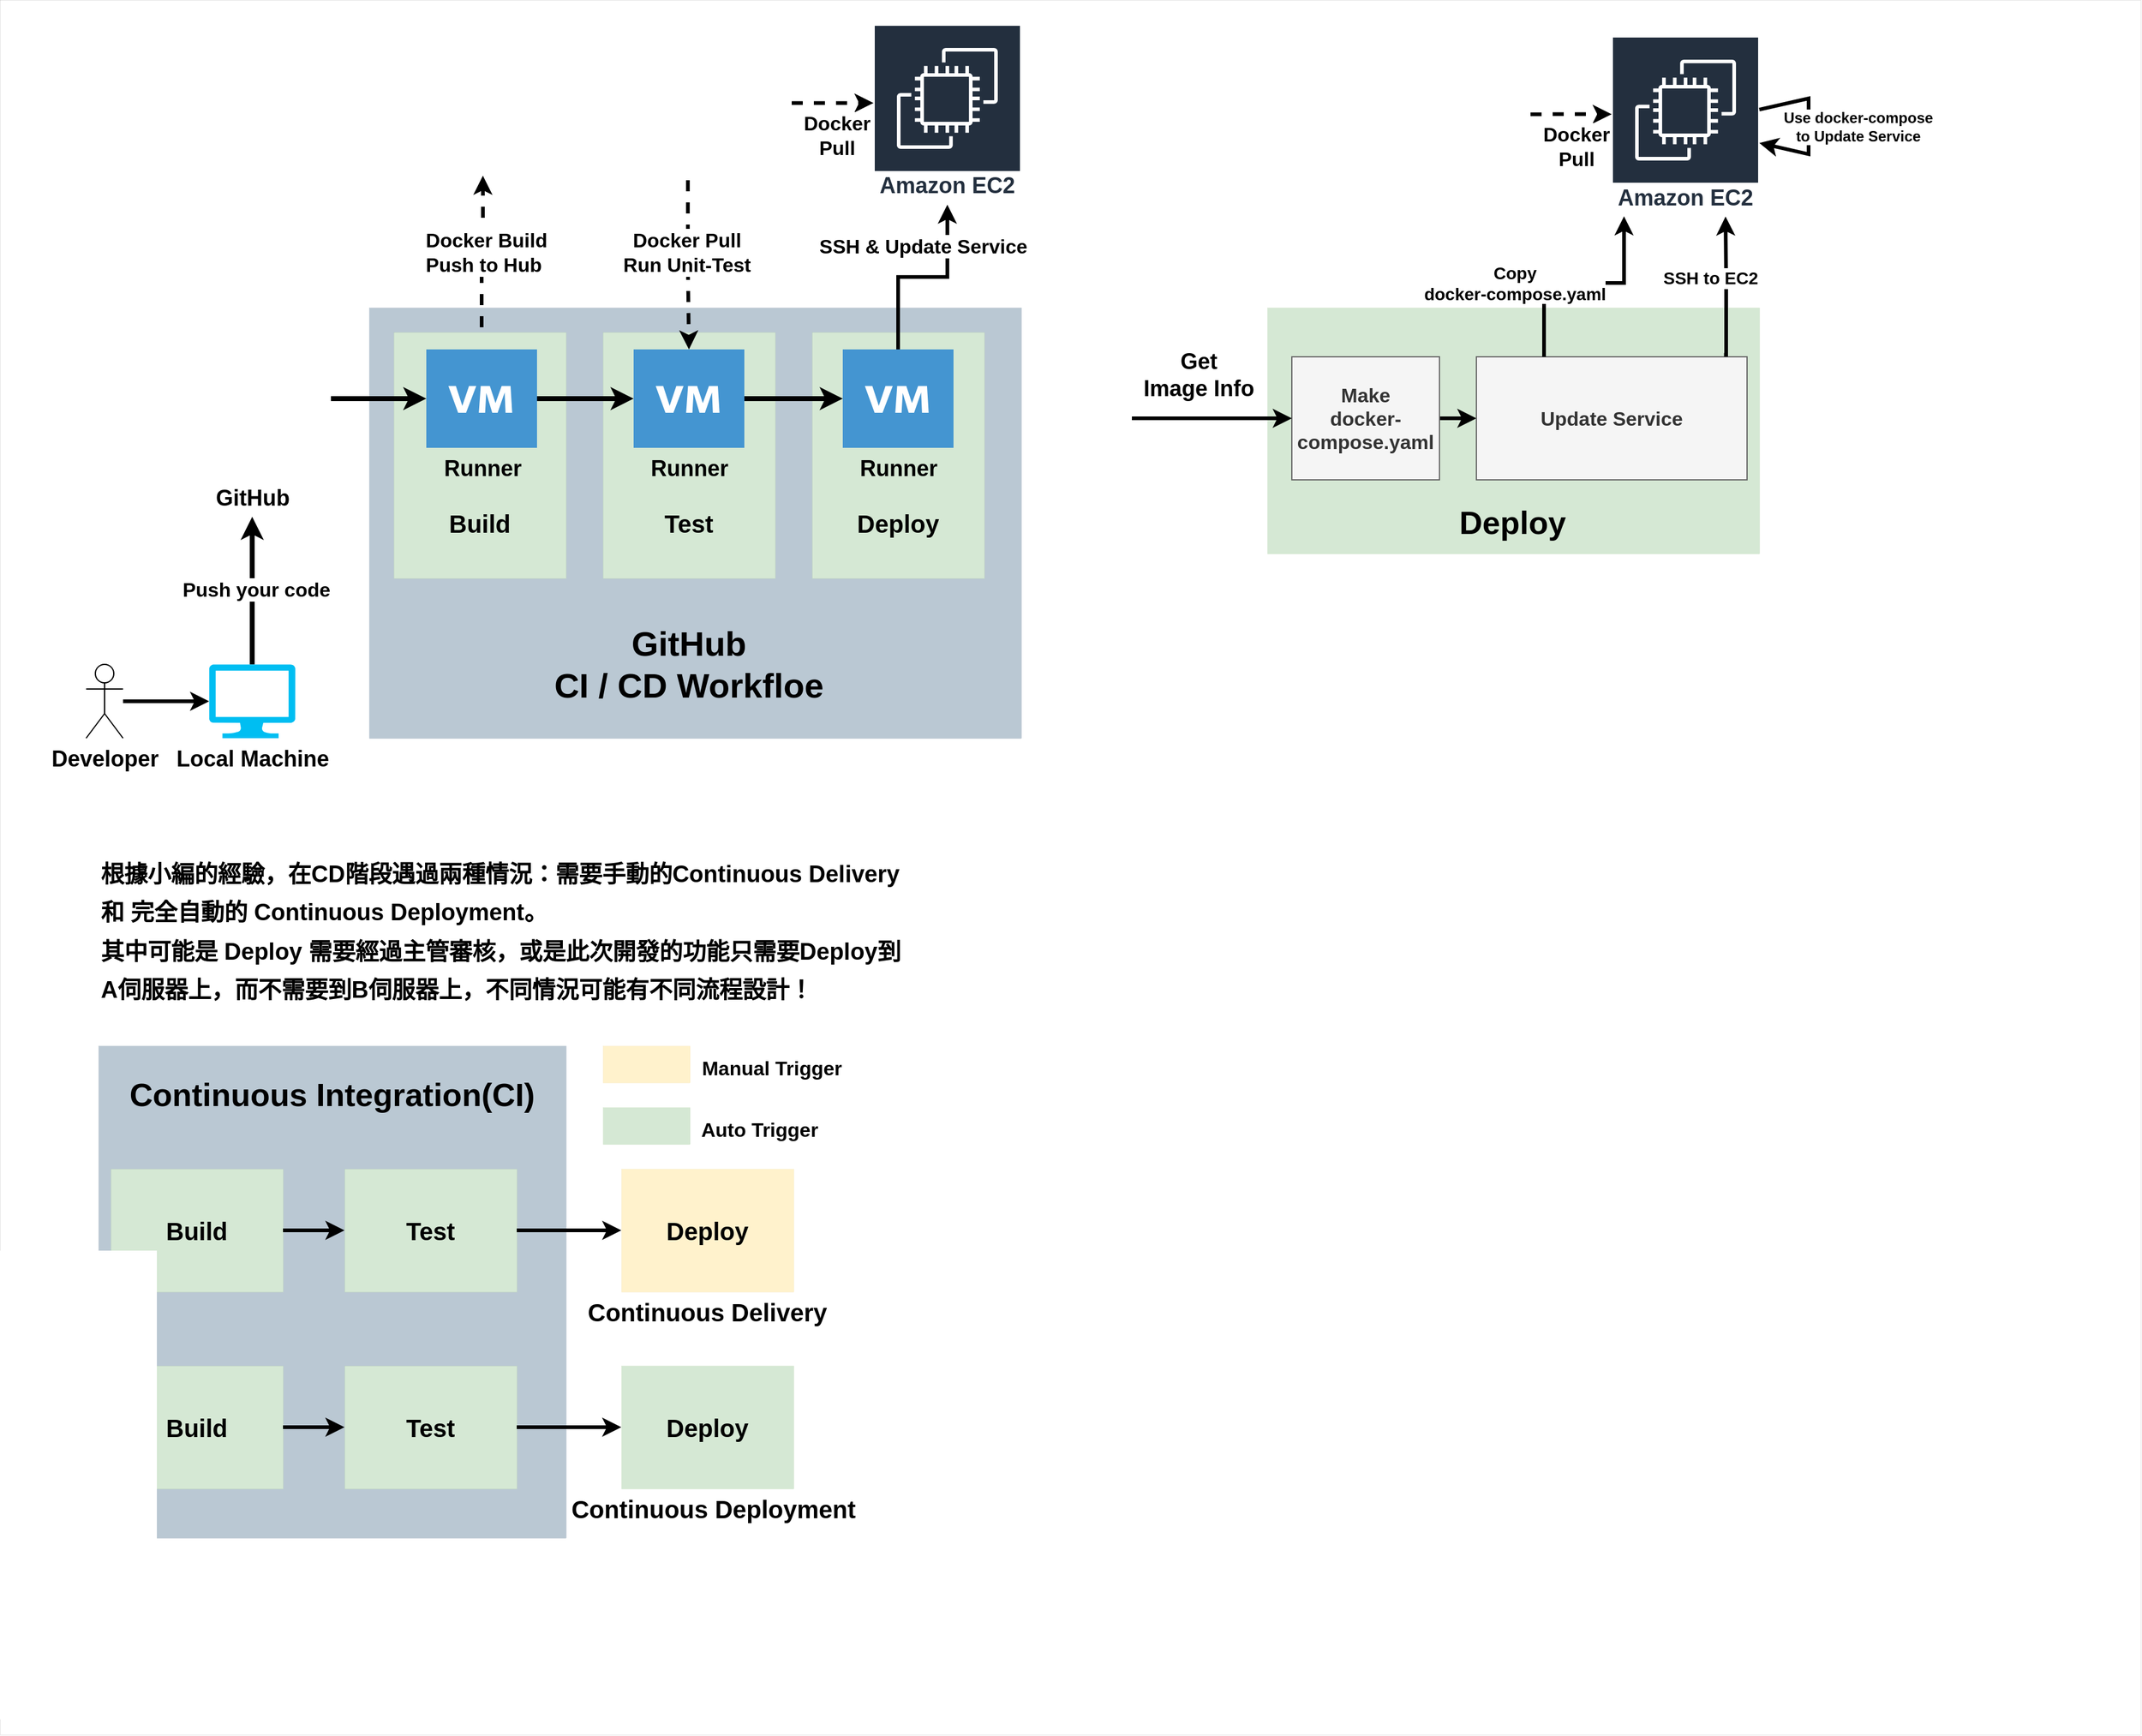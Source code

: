 <mxfile version="23.0.0" type="device">
  <diagram name="Page-1" id="A40tZgbPO38UvOKGLxVQ">
    <mxGraphModel dx="1362" dy="793" grid="1" gridSize="10" guides="1" tooltips="1" connect="1" arrows="1" fold="1" page="1" pageScale="1" pageWidth="850" pageHeight="1100" math="0" shadow="0">
      <root>
        <mxCell id="0" />
        <mxCell id="1" parent="0" />
        <mxCell id="6IhbB0oR6LDgzm3LvFJ9-1" value="" style="rounded=0;whiteSpace=wrap;html=1;strokeWidth=0;" parent="1" vertex="1">
          <mxGeometry y="10" width="1740" height="1410" as="geometry" />
        </mxCell>
        <mxCell id="kWrb8g8LkhjeB9GRbZ16-13" value="" style="rounded=0;whiteSpace=wrap;html=1;fontStyle=1;fontSize=17;strokeWidth=0;fillColor=#bac8d3;strokeColor=#23445d;" parent="1" vertex="1">
          <mxGeometry x="300" y="260" width="530" height="350" as="geometry" />
        </mxCell>
        <mxCell id="kWrb8g8LkhjeB9GRbZ16-1" value="&lt;span&gt;&lt;font style=&quot;font-size: 18px;&quot;&gt;Developer&lt;/font&gt;&lt;/span&gt;" style="shape=umlActor;verticalLabelPosition=bottom;verticalAlign=top;html=1;fontStyle=1" parent="1" vertex="1">
          <mxGeometry x="70" y="550" width="30" height="60" as="geometry" />
        </mxCell>
        <mxCell id="kWrb8g8LkhjeB9GRbZ16-7" style="edgeStyle=orthogonalEdgeStyle;rounded=0;orthogonalLoop=1;jettySize=auto;html=1;strokeWidth=4;" parent="1" source="kWrb8g8LkhjeB9GRbZ16-2" edge="1">
          <mxGeometry relative="1" as="geometry">
            <mxPoint x="205" y="430" as="targetPoint" />
          </mxGeometry>
        </mxCell>
        <mxCell id="kWrb8g8LkhjeB9GRbZ16-8" value="&lt;font style=&quot;font-size: 16px;&quot;&gt;&lt;b&gt;Push your code&lt;/b&gt;&lt;/font&gt;" style="edgeLabel;html=1;align=center;verticalAlign=middle;resizable=0;points=[];" parent="kWrb8g8LkhjeB9GRbZ16-7" vertex="1" connectable="0">
          <mxGeometry x="0.022" y="-2" relative="1" as="geometry">
            <mxPoint as="offset" />
          </mxGeometry>
        </mxCell>
        <mxCell id="kWrb8g8LkhjeB9GRbZ16-2" value="&lt;b&gt;&lt;font style=&quot;font-size: 18px;&quot;&gt;Local Machine&lt;/font&gt;&lt;/b&gt;" style="verticalLabelPosition=bottom;html=1;verticalAlign=top;align=center;strokeColor=none;fillColor=#00BEF2;shape=mxgraph.azure.computer;pointerEvents=1;" parent="1" vertex="1">
          <mxGeometry x="170" y="550" width="70" height="60" as="geometry" />
        </mxCell>
        <mxCell id="kWrb8g8LkhjeB9GRbZ16-3" value="&lt;b&gt;&lt;font style=&quot;font-size: 18px;&quot;&gt;GitHub&lt;/font&gt;&lt;/b&gt;" style="shape=image;html=1;verticalAlign=top;verticalLabelPosition=bottom;labelBackgroundColor=#ffffff;imageAspect=0;aspect=fixed;image=https://cdn1.iconfinder.com/data/icons/unicons-line-vol-3/24/github-128.png" parent="1" vertex="1">
          <mxGeometry x="141" y="270" width="128" height="128" as="geometry" />
        </mxCell>
        <mxCell id="GKZ_zyy_n3Bdhf1aFYTJ-14" value="" style="edgeStyle=orthogonalEdgeStyle;rounded=0;orthogonalLoop=1;jettySize=auto;html=1;strokeWidth=3;dashed=1;" parent="1" source="kWrb8g8LkhjeB9GRbZ16-14" target="GKZ_zyy_n3Bdhf1aFYTJ-12" edge="1">
          <mxGeometry relative="1" as="geometry">
            <Array as="points">
              <mxPoint x="690" y="94" />
              <mxPoint x="690" y="94" />
            </Array>
          </mxGeometry>
        </mxCell>
        <mxCell id="GKZ_zyy_n3Bdhf1aFYTJ-15" value="Docker&lt;br style=&quot;font-size: 16px;&quot;&gt;Pull" style="edgeLabel;html=1;align=center;verticalAlign=middle;resizable=0;points=[];fontSize=16;fontStyle=1" parent="GKZ_zyy_n3Bdhf1aFYTJ-14" vertex="1" connectable="0">
          <mxGeometry x="-0.174" relative="1" as="geometry">
            <mxPoint x="9" y="26" as="offset" />
          </mxGeometry>
        </mxCell>
        <mxCell id="kWrb8g8LkhjeB9GRbZ16-14" value="" style="shape=image;verticalLabelPosition=bottom;labelBackgroundColor=default;verticalAlign=top;aspect=fixed;imageAspect=0;image=https://miro.medium.com/v2/resize:fit:734/0*sCPc1Ib1zT0Lg1vi.png;" parent="1" vertex="1">
          <mxGeometry x="340" y="30" width="303.5" height="127.35" as="geometry" />
        </mxCell>
        <mxCell id="kWrb8g8LkhjeB9GRbZ16-19" value="&lt;font style=&quot;font-size: 28px;&quot;&gt;GitHub&lt;br&gt;CI / CD Workfloe&lt;/font&gt;" style="text;html=1;strokeColor=none;fillColor=none;align=center;verticalAlign=middle;whiteSpace=wrap;rounded=0;fontStyle=1;fontSize=24;" parent="1" vertex="1">
          <mxGeometry x="420" y="535" width="280" height="30" as="geometry" />
        </mxCell>
        <mxCell id="kWrb8g8LkhjeB9GRbZ16-28" style="edgeStyle=orthogonalEdgeStyle;rounded=0;orthogonalLoop=1;jettySize=auto;html=1;entryX=0.173;entryY=0.964;entryDx=0;entryDy=0;entryPerimeter=0;fontSize=13;strokeWidth=3;dashed=1;" parent="1" source="kWrb8g8LkhjeB9GRbZ16-12" target="kWrb8g8LkhjeB9GRbZ16-14" edge="1">
          <mxGeometry relative="1" as="geometry" />
        </mxCell>
        <mxCell id="kWrb8g8LkhjeB9GRbZ16-29" value="&lt;b&gt;&lt;font style=&quot;font-size: 16px;&quot;&gt;Docker Build&lt;br&gt;Push to Hub&amp;nbsp;&lt;/font&gt;&lt;/b&gt;" style="edgeLabel;html=1;align=center;verticalAlign=middle;resizable=0;points=[];" parent="kWrb8g8LkhjeB9GRbZ16-28" vertex="1" connectable="0">
          <mxGeometry x="-0.028" relative="1" as="geometry">
            <mxPoint x="3" y="-11" as="offset" />
          </mxGeometry>
        </mxCell>
        <mxCell id="kWrb8g8LkhjeB9GRbZ16-35" style="edgeStyle=orthogonalEdgeStyle;rounded=0;orthogonalLoop=1;jettySize=auto;html=1;entryX=0;entryY=0.5;entryDx=0;entryDy=0;entryPerimeter=0;strokeWidth=3;" parent="1" source="kWrb8g8LkhjeB9GRbZ16-1" target="kWrb8g8LkhjeB9GRbZ16-2" edge="1">
          <mxGeometry relative="1" as="geometry" />
        </mxCell>
        <mxCell id="GKZ_zyy_n3Bdhf1aFYTJ-4" value="" style="group" parent="1" vertex="1" connectable="0">
          <mxGeometry x="320" y="280" width="140" height="200" as="geometry" />
        </mxCell>
        <mxCell id="kWrb8g8LkhjeB9GRbZ16-23" value="" style="rounded=0;whiteSpace=wrap;html=1;fillColor=#d5e8d4;strokeColor=#82b366;strokeWidth=0;" parent="GKZ_zyy_n3Bdhf1aFYTJ-4" vertex="1">
          <mxGeometry width="140" height="200" as="geometry" />
        </mxCell>
        <mxCell id="kWrb8g8LkhjeB9GRbZ16-12" value="&lt;b&gt;&lt;font style=&quot;font-size: 18px;&quot;&gt;Runner&lt;/font&gt;&lt;/b&gt;" style="shadow=0;dashed=0;html=1;strokeColor=none;fillColor=#4495D1;labelPosition=center;verticalLabelPosition=bottom;verticalAlign=top;align=center;outlineConnect=0;shape=mxgraph.veeam.2d.virtual_machine;" parent="GKZ_zyy_n3Bdhf1aFYTJ-4" vertex="1">
          <mxGeometry x="26.5" y="14" width="90" height="80" as="geometry" />
        </mxCell>
        <mxCell id="kWrb8g8LkhjeB9GRbZ16-24" value="&lt;b&gt;&lt;font style=&quot;font-size: 20px;&quot;&gt;Build&lt;/font&gt;&lt;/b&gt;" style="text;html=1;strokeColor=none;fillColor=none;align=center;verticalAlign=middle;whiteSpace=wrap;rounded=0;" parent="GKZ_zyy_n3Bdhf1aFYTJ-4" vertex="1">
          <mxGeometry x="40" y="140" width="60" height="30" as="geometry" />
        </mxCell>
        <mxCell id="GKZ_zyy_n3Bdhf1aFYTJ-5" value="" style="group" parent="1" vertex="1" connectable="0">
          <mxGeometry x="490" y="280" width="140" height="200" as="geometry" />
        </mxCell>
        <mxCell id="kWrb8g8LkhjeB9GRbZ16-26" value="" style="rounded=0;whiteSpace=wrap;html=1;fillColor=#d5e8d4;strokeColor=#82b366;strokeWidth=0;" parent="GKZ_zyy_n3Bdhf1aFYTJ-5" vertex="1">
          <mxGeometry width="140" height="200" as="geometry" />
        </mxCell>
        <mxCell id="kWrb8g8LkhjeB9GRbZ16-27" value="&lt;b&gt;&lt;font style=&quot;font-size: 20px;&quot;&gt;Test&lt;/font&gt;&lt;/b&gt;" style="text;html=1;strokeColor=none;fillColor=none;align=center;verticalAlign=middle;whiteSpace=wrap;rounded=0;" parent="GKZ_zyy_n3Bdhf1aFYTJ-5" vertex="1">
          <mxGeometry x="40" y="140" width="60" height="30" as="geometry" />
        </mxCell>
        <mxCell id="kWrb8g8LkhjeB9GRbZ16-15" value="&lt;b&gt;&lt;font style=&quot;font-size: 18px;&quot;&gt;Runner&lt;/font&gt;&lt;/b&gt;" style="shadow=0;dashed=0;html=1;strokeColor=none;fillColor=#4495D1;labelPosition=center;verticalLabelPosition=bottom;verticalAlign=top;align=center;outlineConnect=0;shape=mxgraph.veeam.2d.virtual_machine;" parent="GKZ_zyy_n3Bdhf1aFYTJ-5" vertex="1">
          <mxGeometry x="25" y="14" width="90" height="80" as="geometry" />
        </mxCell>
        <mxCell id="kWrb8g8LkhjeB9GRbZ16-16" style="edgeStyle=orthogonalEdgeStyle;rounded=0;orthogonalLoop=1;jettySize=auto;html=1;strokeWidth=4;jumpStyle=sharp;" parent="1" source="kWrb8g8LkhjeB9GRbZ16-3" target="kWrb8g8LkhjeB9GRbZ16-12" edge="1">
          <mxGeometry relative="1" as="geometry" />
        </mxCell>
        <mxCell id="kWrb8g8LkhjeB9GRbZ16-17" style="edgeStyle=orthogonalEdgeStyle;rounded=0;orthogonalLoop=1;jettySize=auto;html=1;strokeWidth=4;" parent="1" source="kWrb8g8LkhjeB9GRbZ16-12" target="kWrb8g8LkhjeB9GRbZ16-15" edge="1">
          <mxGeometry relative="1" as="geometry" />
        </mxCell>
        <mxCell id="kWrb8g8LkhjeB9GRbZ16-30" style="edgeStyle=orthogonalEdgeStyle;rounded=0;orthogonalLoop=1;jettySize=auto;html=1;exitX=0.722;exitY=0.993;exitDx=0;exitDy=0;exitPerimeter=0;strokeWidth=3;dashed=1;" parent="1" source="kWrb8g8LkhjeB9GRbZ16-14" target="kWrb8g8LkhjeB9GRbZ16-15" edge="1">
          <mxGeometry relative="1" as="geometry">
            <mxPoint x="579" y="170" as="sourcePoint" />
          </mxGeometry>
        </mxCell>
        <mxCell id="kWrb8g8LkhjeB9GRbZ16-34" value="&lt;b&gt;&lt;font style=&quot;font-size: 16px;&quot;&gt;Docker Pull&lt;br&gt;Run Unit-Test&lt;br&gt;&lt;/font&gt;&lt;/b&gt;" style="edgeLabel;html=1;align=center;verticalAlign=middle;resizable=0;points=[];" parent="kWrb8g8LkhjeB9GRbZ16-30" vertex="1" connectable="0">
          <mxGeometry x="-0.115" y="2" relative="1" as="geometry">
            <mxPoint x="-3" y="-3" as="offset" />
          </mxGeometry>
        </mxCell>
        <mxCell id="GKZ_zyy_n3Bdhf1aFYTJ-8" value="" style="group" parent="1" vertex="1" connectable="0">
          <mxGeometry x="660" y="280" width="140" height="200" as="geometry" />
        </mxCell>
        <mxCell id="GKZ_zyy_n3Bdhf1aFYTJ-1" value="" style="rounded=0;whiteSpace=wrap;html=1;fillColor=#d5e8d4;strokeColor=#82b366;strokeWidth=0;" parent="GKZ_zyy_n3Bdhf1aFYTJ-8" vertex="1">
          <mxGeometry width="140" height="200" as="geometry" />
        </mxCell>
        <mxCell id="GKZ_zyy_n3Bdhf1aFYTJ-2" value="&lt;b&gt;&lt;font style=&quot;font-size: 20px;&quot;&gt;Deploy&lt;/font&gt;&lt;/b&gt;" style="text;html=1;strokeColor=none;fillColor=none;align=center;verticalAlign=middle;whiteSpace=wrap;rounded=0;" parent="GKZ_zyy_n3Bdhf1aFYTJ-8" vertex="1">
          <mxGeometry x="40" y="140" width="60" height="30" as="geometry" />
        </mxCell>
        <mxCell id="GKZ_zyy_n3Bdhf1aFYTJ-3" value="&lt;b&gt;&lt;font style=&quot;font-size: 18px;&quot;&gt;Runner&lt;/font&gt;&lt;/b&gt;" style="shadow=0;dashed=0;html=1;strokeColor=none;fillColor=#4495D1;labelPosition=center;verticalLabelPosition=bottom;verticalAlign=top;align=center;outlineConnect=0;shape=mxgraph.veeam.2d.virtual_machine;" parent="GKZ_zyy_n3Bdhf1aFYTJ-8" vertex="1">
          <mxGeometry x="25" y="14" width="90" height="80" as="geometry" />
        </mxCell>
        <mxCell id="GKZ_zyy_n3Bdhf1aFYTJ-6" style="edgeStyle=orthogonalEdgeStyle;rounded=0;orthogonalLoop=1;jettySize=auto;html=1;strokeWidth=4;" parent="1" source="kWrb8g8LkhjeB9GRbZ16-15" target="GKZ_zyy_n3Bdhf1aFYTJ-3" edge="1">
          <mxGeometry relative="1" as="geometry">
            <mxPoint x="447" y="344" as="sourcePoint" />
            <mxPoint x="525" y="344" as="targetPoint" />
          </mxGeometry>
        </mxCell>
        <mxCell id="GKZ_zyy_n3Bdhf1aFYTJ-12" value="&lt;font style=&quot;font-size: 18px;&quot;&gt;Amazon EC2&lt;/font&gt;" style="sketch=0;outlineConnect=0;fontColor=#232F3E;gradientColor=none;strokeColor=#ffffff;fillColor=#232F3E;dashed=0;verticalLabelPosition=middle;verticalAlign=bottom;align=center;html=1;whiteSpace=wrap;fontSize=10;fontStyle=1;spacing=3;shape=mxgraph.aws4.productIcon;prIcon=mxgraph.aws4.ec2;" parent="1" vertex="1">
          <mxGeometry x="710" y="30" width="120" height="146.32" as="geometry" />
        </mxCell>
        <mxCell id="GKZ_zyy_n3Bdhf1aFYTJ-13" value="" style="edgeStyle=orthogonalEdgeStyle;rounded=0;orthogonalLoop=1;jettySize=auto;html=1;strokeWidth=3;" parent="1" source="GKZ_zyy_n3Bdhf1aFYTJ-3" target="GKZ_zyy_n3Bdhf1aFYTJ-12" edge="1">
          <mxGeometry relative="1" as="geometry" />
        </mxCell>
        <mxCell id="GKZ_zyy_n3Bdhf1aFYTJ-16" value="&lt;span style=&quot;font-size: 16px;&quot;&gt;&lt;b&gt;SSH &amp;amp; Update Service&lt;/b&gt;&lt;/span&gt;" style="edgeLabel;html=1;align=center;verticalAlign=middle;resizable=0;points=[];" parent="GKZ_zyy_n3Bdhf1aFYTJ-13" vertex="1" connectable="0">
          <mxGeometry x="0.003" y="1" relative="1" as="geometry">
            <mxPoint y="-24" as="offset" />
          </mxGeometry>
        </mxCell>
        <mxCell id="GKZ_zyy_n3Bdhf1aFYTJ-17" value="&lt;font style=&quot;font-size: 18px;&quot;&gt;Amazon EC2&lt;/font&gt;" style="sketch=0;outlineConnect=0;fontColor=#232F3E;gradientColor=none;strokeColor=#ffffff;fillColor=#232F3E;dashed=0;verticalLabelPosition=middle;verticalAlign=bottom;align=center;html=1;whiteSpace=wrap;fontSize=10;fontStyle=1;spacing=3;shape=mxgraph.aws4.productIcon;prIcon=mxgraph.aws4.ec2;" parent="1" vertex="1">
          <mxGeometry x="1310" y="39.49" width="120" height="146.32" as="geometry" />
        </mxCell>
        <mxCell id="GKZ_zyy_n3Bdhf1aFYTJ-18" value="" style="shape=image;verticalLabelPosition=bottom;labelBackgroundColor=default;verticalAlign=top;aspect=fixed;imageAspect=0;image=https://miro.medium.com/v2/resize:fit:734/0*sCPc1Ib1zT0Lg1vi.png;" parent="1" vertex="1">
          <mxGeometry x="940" y="39.49" width="303.5" height="127.35" as="geometry" />
        </mxCell>
        <mxCell id="GKZ_zyy_n3Bdhf1aFYTJ-19" value="" style="group" parent="1" vertex="1" connectable="0">
          <mxGeometry x="1030" y="260" width="400" height="200" as="geometry" />
        </mxCell>
        <mxCell id="GKZ_zyy_n3Bdhf1aFYTJ-20" value="" style="rounded=0;whiteSpace=wrap;html=1;fillColor=#d5e8d4;strokeColor=#82b366;strokeWidth=0;" parent="GKZ_zyy_n3Bdhf1aFYTJ-19" vertex="1">
          <mxGeometry width="400" height="200" as="geometry" />
        </mxCell>
        <mxCell id="GKZ_zyy_n3Bdhf1aFYTJ-21" value="&lt;span style=&quot;font-size: 26px;&quot;&gt;&lt;font style=&quot;font-size: 26px;&quot;&gt;Deploy&lt;/font&gt;&lt;/span&gt;" style="text;html=1;strokeColor=none;fillColor=none;align=center;verticalAlign=middle;whiteSpace=wrap;rounded=0;fontSize=26;fontStyle=1" parent="GKZ_zyy_n3Bdhf1aFYTJ-19" vertex="1">
          <mxGeometry x="134.29" y="160" width="131.42" height="30" as="geometry" />
        </mxCell>
        <mxCell id="GKZ_zyy_n3Bdhf1aFYTJ-30" value="" style="edgeStyle=orthogonalEdgeStyle;rounded=0;orthogonalLoop=1;jettySize=auto;html=1;strokeWidth=3;" parent="GKZ_zyy_n3Bdhf1aFYTJ-19" source="GKZ_zyy_n3Bdhf1aFYTJ-26" target="GKZ_zyy_n3Bdhf1aFYTJ-29" edge="1">
          <mxGeometry relative="1" as="geometry" />
        </mxCell>
        <mxCell id="GKZ_zyy_n3Bdhf1aFYTJ-26" value="&lt;b style=&quot;font-size: 16px;&quot;&gt;Make&lt;br&gt;docker-compose.yaml&lt;/b&gt;" style="rounded=0;whiteSpace=wrap;html=1;fillColor=#f5f5f5;strokeColor=#666666;fontColor=#333333;" parent="GKZ_zyy_n3Bdhf1aFYTJ-19" vertex="1">
          <mxGeometry x="20" y="40" width="120" height="100" as="geometry" />
        </mxCell>
        <mxCell id="GKZ_zyy_n3Bdhf1aFYTJ-29" value="&lt;span style=&quot;font-size: 16px;&quot;&gt;&lt;b&gt;Update Service&lt;/b&gt;&lt;/span&gt;" style="rounded=0;whiteSpace=wrap;html=1;fillColor=#f5f5f5;strokeColor=#666666;fontColor=#333333;" parent="GKZ_zyy_n3Bdhf1aFYTJ-19" vertex="1">
          <mxGeometry x="170" y="40" width="220" height="100" as="geometry" />
        </mxCell>
        <mxCell id="GKZ_zyy_n3Bdhf1aFYTJ-25" value="&lt;span style=&quot;font-size: 18px;&quot;&gt;&lt;font style=&quot;font-size: 18px;&quot;&gt;Get&lt;br&gt;Image Info&lt;br&gt;&lt;/font&gt;&lt;/span&gt;" style="text;html=1;strokeColor=none;fillColor=none;align=center;verticalAlign=middle;whiteSpace=wrap;rounded=0;fontSize=18;fontStyle=1" parent="1" vertex="1">
          <mxGeometry x="909.29" y="300" width="131.42" height="30" as="geometry" />
        </mxCell>
        <mxCell id="GKZ_zyy_n3Bdhf1aFYTJ-28" style="edgeStyle=orthogonalEdgeStyle;rounded=0;orthogonalLoop=1;jettySize=auto;html=1;strokeWidth=3;entryX=0;entryY=0.5;entryDx=0;entryDy=0;" parent="1" target="GKZ_zyy_n3Bdhf1aFYTJ-26" edge="1">
          <mxGeometry relative="1" as="geometry">
            <mxPoint x="920" y="350" as="sourcePoint" />
            <mxPoint x="695" y="344" as="targetPoint" />
            <Array as="points">
              <mxPoint x="920" y="350" />
            </Array>
          </mxGeometry>
        </mxCell>
        <mxCell id="GKZ_zyy_n3Bdhf1aFYTJ-31" style="edgeStyle=orthogonalEdgeStyle;rounded=0;orthogonalLoop=1;jettySize=auto;html=1;strokeWidth=3;exitX=0.25;exitY=0;exitDx=0;exitDy=0;" parent="1" source="GKZ_zyy_n3Bdhf1aFYTJ-29" target="GKZ_zyy_n3Bdhf1aFYTJ-17" edge="1">
          <mxGeometry relative="1" as="geometry">
            <mxPoint x="930" y="360" as="sourcePoint" />
            <mxPoint x="1060" y="360" as="targetPoint" />
            <Array as="points">
              <mxPoint x="1255" y="240" />
              <mxPoint x="1320" y="240" />
            </Array>
          </mxGeometry>
        </mxCell>
        <mxCell id="GKZ_zyy_n3Bdhf1aFYTJ-32" value="&lt;font style=&quot;font-size: 14px;&quot;&gt;&lt;b&gt;Copy &lt;br&gt;docker-compose.yaml&lt;/b&gt;&lt;/font&gt;" style="edgeLabel;html=1;align=center;verticalAlign=middle;resizable=0;points=[];" parent="GKZ_zyy_n3Bdhf1aFYTJ-31" vertex="1" connectable="0">
          <mxGeometry x="-0.179" y="1" relative="1" as="geometry">
            <mxPoint x="-38" y="1" as="offset" />
          </mxGeometry>
        </mxCell>
        <mxCell id="GKZ_zyy_n3Bdhf1aFYTJ-33" value="" style="edgeStyle=orthogonalEdgeStyle;rounded=0;orthogonalLoop=1;jettySize=auto;html=1;strokeWidth=3;dashed=1;" parent="1" edge="1">
          <mxGeometry relative="1" as="geometry">
            <mxPoint x="1244" y="102.82" as="sourcePoint" />
            <mxPoint x="1310" y="102.82" as="targetPoint" />
            <Array as="points">
              <mxPoint x="1290" y="102.82" />
              <mxPoint x="1290" y="102.82" />
            </Array>
          </mxGeometry>
        </mxCell>
        <mxCell id="GKZ_zyy_n3Bdhf1aFYTJ-34" value="Docker&lt;br style=&quot;font-size: 16px;&quot;&gt;Pull" style="edgeLabel;html=1;align=center;verticalAlign=middle;resizable=0;points=[];fontSize=16;fontStyle=1" parent="GKZ_zyy_n3Bdhf1aFYTJ-33" vertex="1" connectable="0">
          <mxGeometry x="-0.174" relative="1" as="geometry">
            <mxPoint x="9" y="26" as="offset" />
          </mxGeometry>
        </mxCell>
        <mxCell id="GKZ_zyy_n3Bdhf1aFYTJ-35" style="edgeStyle=orthogonalEdgeStyle;rounded=0;orthogonalLoop=1;jettySize=auto;html=1;strokeWidth=3;exitX=0.915;exitY=-0.016;exitDx=0;exitDy=0;exitPerimeter=0;" parent="1" source="GKZ_zyy_n3Bdhf1aFYTJ-29" edge="1">
          <mxGeometry relative="1" as="geometry">
            <mxPoint x="1337.5" y="300" as="sourcePoint" />
            <mxPoint x="1402.5" y="186" as="targetPoint" />
            <Array as="points">
              <mxPoint x="1403" y="298" />
              <mxPoint x="1403" y="240" />
            </Array>
          </mxGeometry>
        </mxCell>
        <mxCell id="GKZ_zyy_n3Bdhf1aFYTJ-37" value="&lt;font style=&quot;font-size: 14px;&quot;&gt;&lt;b&gt;SSH to EC2&lt;/b&gt;&lt;/font&gt;" style="edgeLabel;html=1;align=center;verticalAlign=middle;resizable=0;points=[];" parent="GKZ_zyy_n3Bdhf1aFYTJ-35" vertex="1" connectable="0">
          <mxGeometry x="0.13" y="-1" relative="1" as="geometry">
            <mxPoint x="-14" as="offset" />
          </mxGeometry>
        </mxCell>
        <mxCell id="GKZ_zyy_n3Bdhf1aFYTJ-40" value="" style="endArrow=classic;html=1;rounded=0;strokeWidth=3;" parent="1" source="GKZ_zyy_n3Bdhf1aFYTJ-17" target="GKZ_zyy_n3Bdhf1aFYTJ-17" edge="1">
          <mxGeometry width="50" height="50" relative="1" as="geometry">
            <mxPoint x="1140" y="250" as="sourcePoint" />
            <mxPoint x="1190" y="200" as="targetPoint" />
            <Array as="points">
              <mxPoint x="1470" y="90" />
            </Array>
          </mxGeometry>
        </mxCell>
        <mxCell id="GKZ_zyy_n3Bdhf1aFYTJ-42" value="&lt;font style=&quot;font-size: 12px;&quot;&gt;&lt;b&gt;Use docker-compose&lt;br&gt;to Update Service&lt;br&gt;&lt;/b&gt;&lt;/font&gt;" style="edgeLabel;html=1;align=center;verticalAlign=middle;resizable=0;points=[];" parent="GKZ_zyy_n3Bdhf1aFYTJ-40" vertex="1" connectable="0">
          <mxGeometry x="-0.136" y="1" relative="1" as="geometry">
            <mxPoint x="39" y="9" as="offset" />
          </mxGeometry>
        </mxCell>
        <mxCell id="wHNVO4r49jtaO9NLHuWh-32" value="&lt;font style=&quot;font-size: 19px;&quot;&gt;根據小編的經驗，在CD階段遇過兩種情況：需要手動的Continuous Delivery 和 完全自動的 Continuous Deployment。&lt;br&gt;其中可能是 Deploy 需要經過主管審核，或是此次開發的功能只需要Deploy到A伺服器上，而不需要到B伺服器上，不同情況可能有不同流程設計！&lt;br&gt;&lt;/font&gt;" style="text;html=1;strokeColor=none;fillColor=none;align=left;verticalAlign=middle;whiteSpace=wrap;rounded=0;fontSize=26;fontStyle=1" vertex="1" parent="1">
          <mxGeometry x="80" y="750" width="660" height="30" as="geometry" />
        </mxCell>
        <mxCell id="wHNVO4r49jtaO9NLHuWh-33" value="" style="group" vertex="1" connectable="0" parent="1">
          <mxGeometry x="80" y="860" width="660" height="400" as="geometry" />
        </mxCell>
        <mxCell id="wHNVO4r49jtaO9NLHuWh-1" value="" style="rounded=0;whiteSpace=wrap;html=1;fontStyle=1;fontSize=17;strokeWidth=0;fillColor=#bac8d3;strokeColor=#23445d;" vertex="1" parent="wHNVO4r49jtaO9NLHuWh-33">
          <mxGeometry width="380" height="400" as="geometry" />
        </mxCell>
        <mxCell id="wHNVO4r49jtaO9NLHuWh-3" value="&lt;b&gt;&lt;font style=&quot;font-size: 20px;&quot;&gt;Build&lt;/font&gt;&lt;/b&gt;" style="rounded=0;whiteSpace=wrap;html=1;fillColor=#d5e8d4;strokeColor=#82b366;strokeWidth=0;" vertex="1" parent="wHNVO4r49jtaO9NLHuWh-33">
          <mxGeometry x="10" y="100" width="140" height="100" as="geometry" />
        </mxCell>
        <mxCell id="wHNVO4r49jtaO9NLHuWh-12" value="&lt;span style=&quot;font-size: 26px;&quot;&gt;&lt;font style=&quot;font-size: 26px;&quot;&gt;Continuous Integration(CI)&lt;/font&gt;&lt;/span&gt;" style="text;html=1;strokeColor=none;fillColor=none;align=center;verticalAlign=middle;whiteSpace=wrap;rounded=0;fontSize=26;fontStyle=1" vertex="1" parent="wHNVO4r49jtaO9NLHuWh-33">
          <mxGeometry x="15" y="25" width="350" height="30" as="geometry" />
        </mxCell>
        <mxCell id="wHNVO4r49jtaO9NLHuWh-13" value="&lt;b&gt;&lt;font style=&quot;font-size: 20px;&quot;&gt;Build&lt;/font&gt;&lt;/b&gt;" style="rounded=0;whiteSpace=wrap;html=1;fillColor=#d5e8d4;strokeColor=#82b366;strokeWidth=0;" vertex="1" parent="wHNVO4r49jtaO9NLHuWh-33">
          <mxGeometry x="10" y="260" width="140" height="100" as="geometry" />
        </mxCell>
        <mxCell id="wHNVO4r49jtaO9NLHuWh-14" value="&lt;b&gt;&lt;font style=&quot;font-size: 20px;&quot;&gt;Test&lt;/font&gt;&lt;/b&gt;" style="rounded=0;whiteSpace=wrap;html=1;fillColor=#d5e8d4;strokeColor=#82b366;strokeWidth=0;" vertex="1" parent="wHNVO4r49jtaO9NLHuWh-33">
          <mxGeometry x="200" y="100" width="140" height="100" as="geometry" />
        </mxCell>
        <mxCell id="wHNVO4r49jtaO9NLHuWh-16" value="" style="edgeStyle=orthogonalEdgeStyle;rounded=0;orthogonalLoop=1;jettySize=auto;html=1;strokeWidth=3;" edge="1" parent="wHNVO4r49jtaO9NLHuWh-33" source="wHNVO4r49jtaO9NLHuWh-3" target="wHNVO4r49jtaO9NLHuWh-14">
          <mxGeometry relative="1" as="geometry" />
        </mxCell>
        <mxCell id="wHNVO4r49jtaO9NLHuWh-15" value="&lt;b&gt;&lt;font style=&quot;font-size: 20px;&quot;&gt;Test&lt;/font&gt;&lt;/b&gt;" style="rounded=0;whiteSpace=wrap;html=1;fillColor=#d5e8d4;strokeColor=#82b366;strokeWidth=0;" vertex="1" parent="wHNVO4r49jtaO9NLHuWh-33">
          <mxGeometry x="200" y="260" width="140" height="100" as="geometry" />
        </mxCell>
        <mxCell id="wHNVO4r49jtaO9NLHuWh-17" value="" style="edgeStyle=orthogonalEdgeStyle;rounded=0;orthogonalLoop=1;jettySize=auto;html=1;strokeWidth=3;" edge="1" parent="wHNVO4r49jtaO9NLHuWh-33" source="wHNVO4r49jtaO9NLHuWh-13" target="wHNVO4r49jtaO9NLHuWh-15">
          <mxGeometry relative="1" as="geometry" />
        </mxCell>
        <mxCell id="wHNVO4r49jtaO9NLHuWh-18" value="&lt;b&gt;&lt;font style=&quot;font-size: 20px;&quot;&gt;Deploy&lt;/font&gt;&lt;/b&gt;" style="rounded=0;whiteSpace=wrap;html=1;fillColor=#fff2cc;strokeColor=#d6b656;strokeWidth=0;" vertex="1" parent="wHNVO4r49jtaO9NLHuWh-33">
          <mxGeometry x="425" y="100" width="140" height="100" as="geometry" />
        </mxCell>
        <mxCell id="wHNVO4r49jtaO9NLHuWh-20" style="edgeStyle=orthogonalEdgeStyle;rounded=0;orthogonalLoop=1;jettySize=auto;html=1;entryX=0;entryY=0.5;entryDx=0;entryDy=0;strokeWidth=3;" edge="1" parent="wHNVO4r49jtaO9NLHuWh-33" source="wHNVO4r49jtaO9NLHuWh-14" target="wHNVO4r49jtaO9NLHuWh-18">
          <mxGeometry relative="1" as="geometry" />
        </mxCell>
        <mxCell id="wHNVO4r49jtaO9NLHuWh-19" value="&lt;b&gt;&lt;font style=&quot;font-size: 20px;&quot;&gt;Deploy&lt;/font&gt;&lt;/b&gt;" style="rounded=0;whiteSpace=wrap;html=1;fillColor=#d5e8d4;strokeColor=#82b366;strokeWidth=0;" vertex="1" parent="wHNVO4r49jtaO9NLHuWh-33">
          <mxGeometry x="425" y="260" width="140" height="100" as="geometry" />
        </mxCell>
        <mxCell id="wHNVO4r49jtaO9NLHuWh-21" style="edgeStyle=orthogonalEdgeStyle;rounded=0;orthogonalLoop=1;jettySize=auto;html=1;entryX=0;entryY=0.5;entryDx=0;entryDy=0;strokeWidth=3;" edge="1" parent="wHNVO4r49jtaO9NLHuWh-33" source="wHNVO4r49jtaO9NLHuWh-15" target="wHNVO4r49jtaO9NLHuWh-19">
          <mxGeometry relative="1" as="geometry" />
        </mxCell>
        <mxCell id="wHNVO4r49jtaO9NLHuWh-22" value="&lt;font style=&quot;font-size: 20px;&quot;&gt;Continuous Delivery&lt;/font&gt;" style="text;html=1;strokeColor=none;fillColor=none;align=center;verticalAlign=middle;whiteSpace=wrap;rounded=0;fontSize=26;fontStyle=1" vertex="1" parent="wHNVO4r49jtaO9NLHuWh-33">
          <mxGeometry x="355" y="200" width="280" height="30" as="geometry" />
        </mxCell>
        <mxCell id="wHNVO4r49jtaO9NLHuWh-23" value="&lt;font style=&quot;font-size: 20px;&quot;&gt;Continuous Deployment&lt;/font&gt;" style="text;html=1;strokeColor=none;fillColor=none;align=center;verticalAlign=middle;whiteSpace=wrap;rounded=0;fontSize=26;fontStyle=1" vertex="1" parent="wHNVO4r49jtaO9NLHuWh-33">
          <mxGeometry x="345" y="360" width="310" height="30" as="geometry" />
        </mxCell>
        <mxCell id="wHNVO4r49jtaO9NLHuWh-31" value="" style="group" vertex="1" connectable="0" parent="wHNVO4r49jtaO9NLHuWh-33">
          <mxGeometry x="410" width="200" height="80" as="geometry" />
        </mxCell>
        <mxCell id="wHNVO4r49jtaO9NLHuWh-24" value="" style="rounded=0;whiteSpace=wrap;html=1;fillColor=#fff2cc;strokeColor=#d6b656;strokeWidth=0;" vertex="1" parent="wHNVO4r49jtaO9NLHuWh-31">
          <mxGeometry width="70.71" height="30" as="geometry" />
        </mxCell>
        <mxCell id="wHNVO4r49jtaO9NLHuWh-25" value="" style="rounded=0;whiteSpace=wrap;html=1;fillColor=#d5e8d4;strokeColor=#82b366;strokeWidth=0;" vertex="1" parent="wHNVO4r49jtaO9NLHuWh-31">
          <mxGeometry y="50" width="70.71" height="30" as="geometry" />
        </mxCell>
        <mxCell id="wHNVO4r49jtaO9NLHuWh-26" value="&lt;font style=&quot;font-size: 16px;&quot;&gt;Manual Trigger&lt;/font&gt;" style="text;html=1;strokeColor=none;fillColor=none;align=center;verticalAlign=middle;whiteSpace=wrap;rounded=0;fontSize=26;fontStyle=1" vertex="1" parent="wHNVO4r49jtaO9NLHuWh-31">
          <mxGeometry x="75" width="125" height="30" as="geometry" />
        </mxCell>
        <mxCell id="wHNVO4r49jtaO9NLHuWh-27" value="&lt;font style=&quot;font-size: 16px;&quot;&gt;Auto Trigger&lt;/font&gt;" style="text;html=1;strokeColor=none;fillColor=none;align=center;verticalAlign=middle;whiteSpace=wrap;rounded=0;fontSize=26;fontStyle=1" vertex="1" parent="wHNVO4r49jtaO9NLHuWh-31">
          <mxGeometry x="75" y="50" width="105" height="30" as="geometry" />
        </mxCell>
      </root>
    </mxGraphModel>
  </diagram>
</mxfile>
